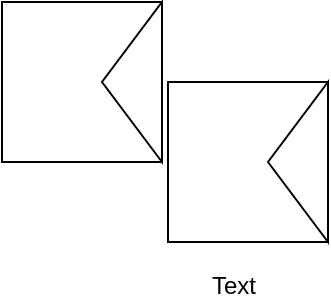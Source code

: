 <mxfile version="12.2.4"><diagram id="yX68BhZgGoalJXivIrAp"><mxGraphModel dx="1117" dy="608" grid="1" gridSize="10" guides="1" tooltips="1" connect="1" arrows="1" fold="1" page="1" pageScale="1" pageWidth="827" pageHeight="1169" math="0" shadow="0"><root><mxCell id="0"/><mxCell id="1" parent="0"/><mxCell id="4" value="" style="whiteSpace=wrap;html=1;aspect=fixed;" vertex="1" parent="1"><mxGeometry x="90" y="80" width="80" height="80" as="geometry"/></mxCell><mxCell id="5" value="" style="triangle;whiteSpace=wrap;html=1;direction=west;" vertex="1" parent="1"><mxGeometry x="140" y="80" width="30" height="80" as="geometry"/></mxCell><mxCell id="11" value="" style="whiteSpace=wrap;html=1;aspect=fixed;" vertex="1" parent="1"><mxGeometry x="173" y="120" width="80" height="80" as="geometry"/></mxCell><mxCell id="12" value="" style="triangle;whiteSpace=wrap;html=1;direction=west;" vertex="1" parent="1"><mxGeometry x="223" y="120" width="30" height="80" as="geometry"/></mxCell><mxCell id="13" value="Text" style="text;html=1;resizable=0;points=[];autosize=1;align=left;verticalAlign=top;spacingTop=-4;" vertex="1" parent="1"><mxGeometry x="193" y="212" width="40" height="10" as="geometry"/></mxCell></root></mxGraphModel></diagram></mxfile>